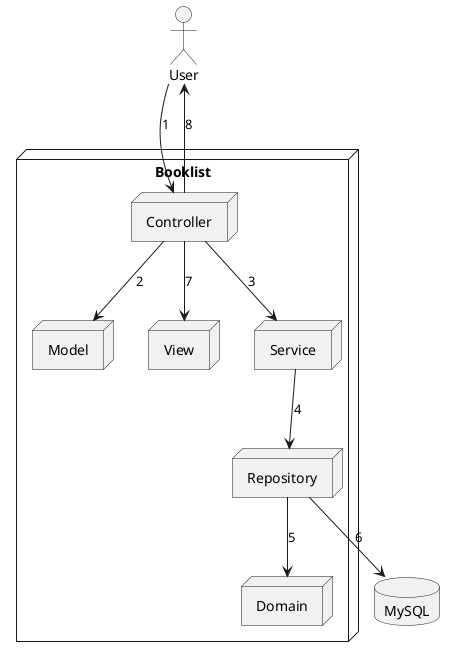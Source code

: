 @startuml

actor "User" as user

node "Booklist" {
    node "Model" as model
    node "Domain" as domain
    node "Controller" as controller
    node "View" as view
    node "Service" as service
    node "Repository" as repository
}

database "MySQL" as mysql

user --> controller : 1
controller --> model : 2
controller --> service : 3
service --> repository : 4
repository --> domain : 5
repository --> mysql : 6
controller --> view : 7
controller --> user : 8

@enduml